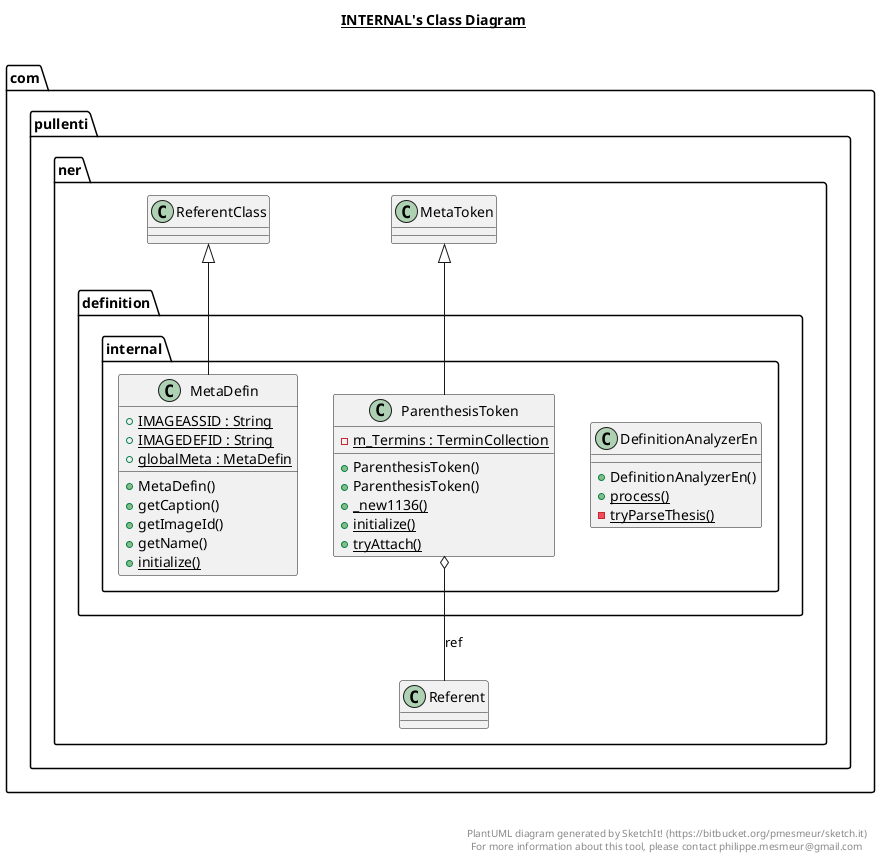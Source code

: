 @startuml

title __INTERNAL's Class Diagram__\n

  namespace com.pullenti.ner {
    namespace definition {
      namespace internal {
        class com.pullenti.ner.definition.internal.DefinitionAnalyzerEn {
            + DefinitionAnalyzerEn()
            {static} + process()
            {static} - tryParseThesis()
        }
      }
    }
  }
  

  namespace com.pullenti.ner {
    namespace definition {
      namespace internal {
        class com.pullenti.ner.definition.internal.MetaDefin {
            {static} + IMAGEASSID : String
            {static} + IMAGEDEFID : String
            {static} + globalMeta : MetaDefin
            + MetaDefin()
            + getCaption()
            + getImageId()
            + getName()
            {static} + initialize()
        }
      }
    }
  }
  

  namespace com.pullenti.ner {
    namespace definition {
      namespace internal {
        class com.pullenti.ner.definition.internal.ParenthesisToken {
            {static} - m_Termins : TerminCollection
            + ParenthesisToken()
            + ParenthesisToken()
            {static} + _new1136()
            {static} + initialize()
            {static} + tryAttach()
        }
      }
    }
  }
  

  com.pullenti.ner.definition.internal.MetaDefin -up-|> com.pullenti.ner.ReferentClass
  com.pullenti.ner.definition.internal.ParenthesisToken -up-|> com.pullenti.ner.MetaToken
  com.pullenti.ner.definition.internal.ParenthesisToken o-- com.pullenti.ner.Referent : ref


right footer


PlantUML diagram generated by SketchIt! (https://bitbucket.org/pmesmeur/sketch.it)
For more information about this tool, please contact philippe.mesmeur@gmail.com
endfooter

@enduml
